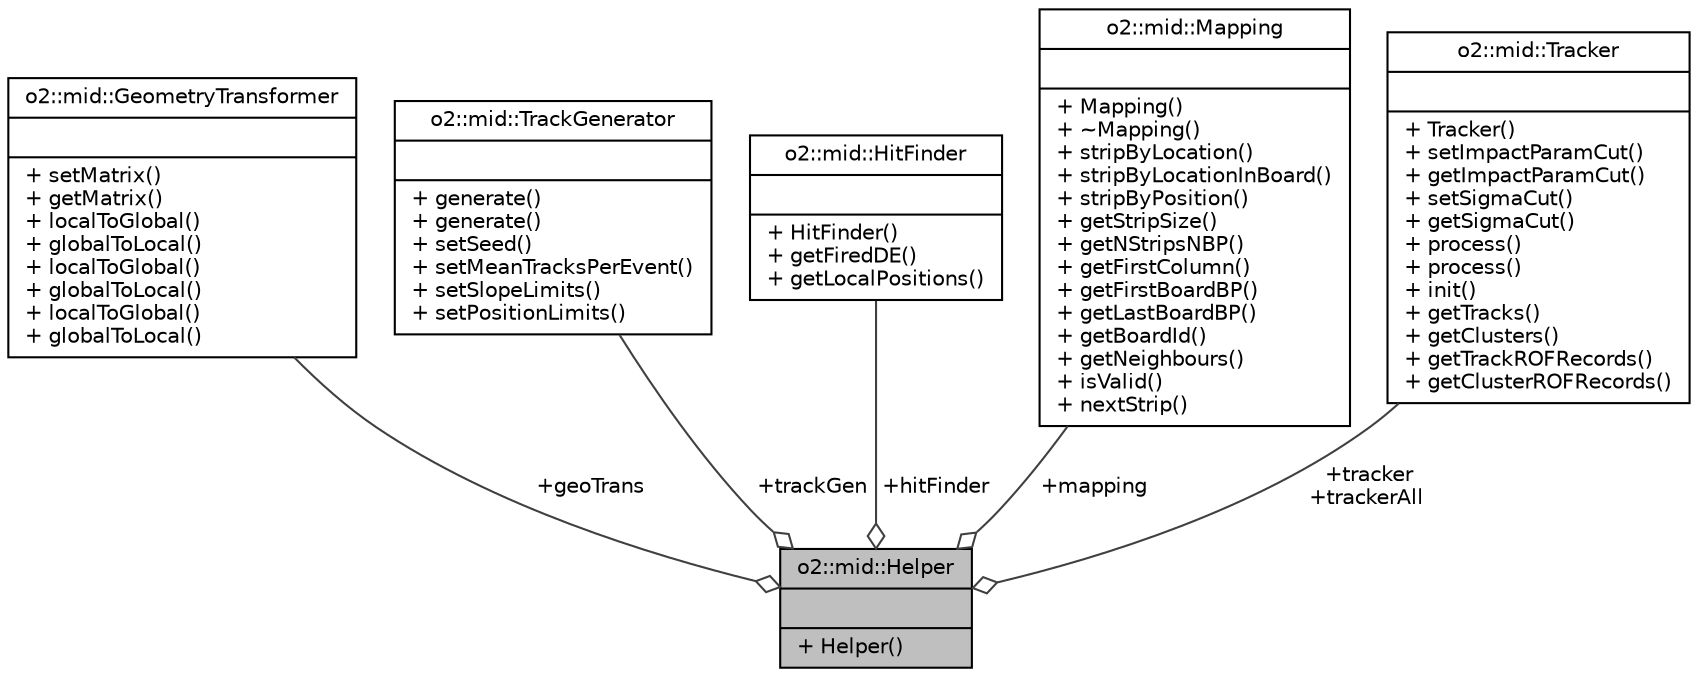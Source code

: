 digraph "o2::mid::Helper"
{
 // INTERACTIVE_SVG=YES
  bgcolor="transparent";
  edge [fontname="Helvetica",fontsize="10",labelfontname="Helvetica",labelfontsize="10"];
  node [fontname="Helvetica",fontsize="10",shape=record];
  Node1 [label="{o2::mid::Helper\n||+ Helper()\l}",height=0.2,width=0.4,color="black", fillcolor="grey75", style="filled", fontcolor="black"];
  Node2 -> Node1 [color="grey25",fontsize="10",style="solid",label=" +geoTrans" ,arrowhead="odiamond",fontname="Helvetica"];
  Node2 [label="{o2::mid::GeometryTransformer\n||+ setMatrix()\l+ getMatrix()\l+ localToGlobal()\l+ globalToLocal()\l+ localToGlobal()\l+ globalToLocal()\l+ localToGlobal()\l+ globalToLocal()\l}",height=0.2,width=0.4,color="black",URL="$d2/df3/classo2_1_1mid_1_1GeometryTransformer.html"];
  Node3 -> Node1 [color="grey25",fontsize="10",style="solid",label=" +trackGen" ,arrowhead="odiamond",fontname="Helvetica"];
  Node3 [label="{o2::mid::TrackGenerator\n||+ generate()\l+ generate()\l+ setSeed()\l+ setMeanTracksPerEvent()\l+ setSlopeLimits()\l+ setPositionLimits()\l}",height=0.2,width=0.4,color="black",URL="$d6/d48/classo2_1_1mid_1_1TrackGenerator.html",tooltip="Class to generate tracks for MID. "];
  Node4 -> Node1 [color="grey25",fontsize="10",style="solid",label=" +hitFinder" ,arrowhead="odiamond",fontname="Helvetica"];
  Node4 [label="{o2::mid::HitFinder\n||+ HitFinder()\l+ getFiredDE()\l+ getLocalPositions()\l}",height=0.2,width=0.4,color="black",URL="$db/d25/classo2_1_1mid_1_1HitFinder.html",tooltip="Class to find the impact point of a track on the chamber. "];
  Node5 -> Node1 [color="grey25",fontsize="10",style="solid",label=" +mapping" ,arrowhead="odiamond",fontname="Helvetica"];
  Node5 [label="{o2::mid::Mapping\n||+ Mapping()\l+ ~Mapping()\l+ stripByLocation()\l+ stripByLocationInBoard()\l+ stripByPosition()\l+ getStripSize()\l+ getNStripsNBP()\l+ getFirstColumn()\l+ getFirstBoardBP()\l+ getLastBoardBP()\l+ getBoardId()\l+ getNeighbours()\l+ isValid()\l+ nextStrip()\l}",height=0.2,width=0.4,color="black",URL="$d1/d66/classo2_1_1mid_1_1Mapping.html"];
  Node6 -> Node1 [color="grey25",fontsize="10",style="solid",label=" +tracker\n+trackerAll" ,arrowhead="odiamond",fontname="Helvetica"];
  Node6 [label="{o2::mid::Tracker\n||+ Tracker()\l+ setImpactParamCut()\l+ getImpactParamCut()\l+ setSigmaCut()\l+ getSigmaCut()\l+ process()\l+ process()\l+ init()\l+ getTracks()\l+ getClusters()\l+ getTrackROFRecords()\l+ getClusterROFRecords()\l}",height=0.2,width=0.4,color="black",URL="$da/d04/classo2_1_1mid_1_1Tracker.html",tooltip="Tracking algorithm for MID. "];
}
